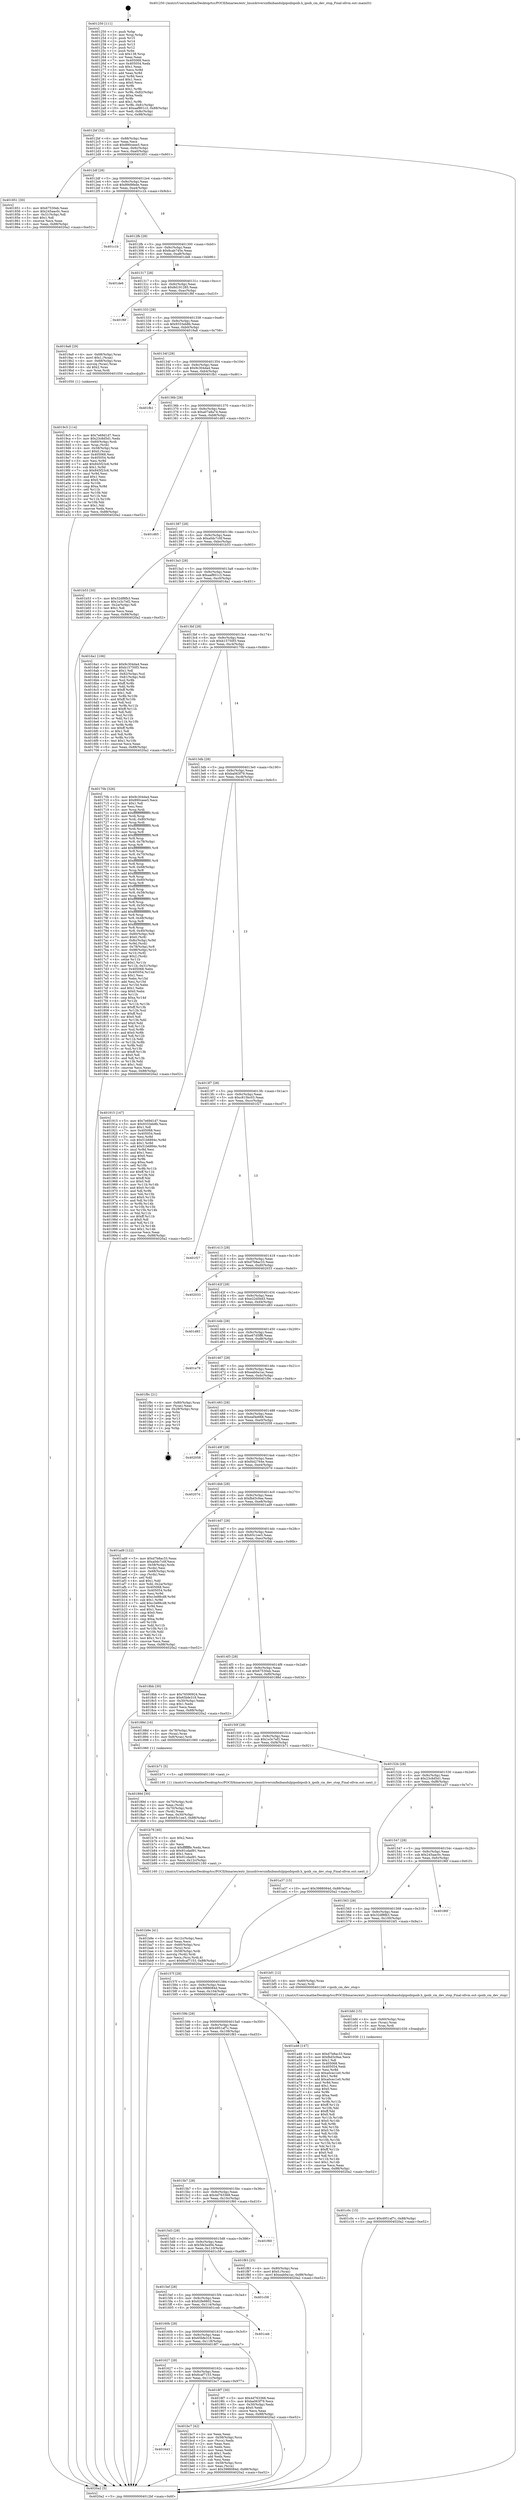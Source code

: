 digraph "0x401250" {
  label = "0x401250 (/mnt/c/Users/mathe/Desktop/tcc/POCII/binaries/extr_linuxdriversinfinibandulpipoibipoib.h_ipoib_cm_dev_stop_Final-ollvm.out::main(0))"
  labelloc = "t"
  node[shape=record]

  Entry [label="",width=0.3,height=0.3,shape=circle,fillcolor=black,style=filled]
  "0x4012bf" [label="{
     0x4012bf [32]\l
     | [instrs]\l
     &nbsp;&nbsp;0x4012bf \<+6\>: mov -0x88(%rbp),%eax\l
     &nbsp;&nbsp;0x4012c5 \<+2\>: mov %eax,%ecx\l
     &nbsp;&nbsp;0x4012c7 \<+6\>: sub $0x890ceee5,%ecx\l
     &nbsp;&nbsp;0x4012cd \<+6\>: mov %eax,-0x9c(%rbp)\l
     &nbsp;&nbsp;0x4012d3 \<+6\>: mov %ecx,-0xa0(%rbp)\l
     &nbsp;&nbsp;0x4012d9 \<+6\>: je 0000000000401851 \<main+0x601\>\l
  }"]
  "0x401851" [label="{
     0x401851 [30]\l
     | [instrs]\l
     &nbsp;&nbsp;0x401851 \<+5\>: mov $0x67530eb,%eax\l
     &nbsp;&nbsp;0x401856 \<+5\>: mov $0x245aac0c,%ecx\l
     &nbsp;&nbsp;0x40185b \<+3\>: mov -0x31(%rbp),%dl\l
     &nbsp;&nbsp;0x40185e \<+3\>: test $0x1,%dl\l
     &nbsp;&nbsp;0x401861 \<+3\>: cmovne %ecx,%eax\l
     &nbsp;&nbsp;0x401864 \<+6\>: mov %eax,-0x88(%rbp)\l
     &nbsp;&nbsp;0x40186a \<+5\>: jmp 00000000004020a2 \<main+0xe52\>\l
  }"]
  "0x4012df" [label="{
     0x4012df [28]\l
     | [instrs]\l
     &nbsp;&nbsp;0x4012df \<+5\>: jmp 00000000004012e4 \<main+0x94\>\l
     &nbsp;&nbsp;0x4012e4 \<+6\>: mov -0x9c(%rbp),%eax\l
     &nbsp;&nbsp;0x4012ea \<+5\>: sub $0x89d9fede,%eax\l
     &nbsp;&nbsp;0x4012ef \<+6\>: mov %eax,-0xa4(%rbp)\l
     &nbsp;&nbsp;0x4012f5 \<+6\>: je 0000000000401c1b \<main+0x9cb\>\l
  }"]
  Exit [label="",width=0.3,height=0.3,shape=circle,fillcolor=black,style=filled,peripheries=2]
  "0x401c1b" [label="{
     0x401c1b\l
  }", style=dashed]
  "0x4012fb" [label="{
     0x4012fb [28]\l
     | [instrs]\l
     &nbsp;&nbsp;0x4012fb \<+5\>: jmp 0000000000401300 \<main+0xb0\>\l
     &nbsp;&nbsp;0x401300 \<+6\>: mov -0x9c(%rbp),%eax\l
     &nbsp;&nbsp;0x401306 \<+5\>: sub $0x8cab745e,%eax\l
     &nbsp;&nbsp;0x40130b \<+6\>: mov %eax,-0xa8(%rbp)\l
     &nbsp;&nbsp;0x401311 \<+6\>: je 0000000000401de6 \<main+0xb96\>\l
  }"]
  "0x401c0c" [label="{
     0x401c0c [15]\l
     | [instrs]\l
     &nbsp;&nbsp;0x401c0c \<+10\>: movl $0x4951af7c,-0x88(%rbp)\l
     &nbsp;&nbsp;0x401c16 \<+5\>: jmp 00000000004020a2 \<main+0xe52\>\l
  }"]
  "0x401de6" [label="{
     0x401de6\l
  }", style=dashed]
  "0x401317" [label="{
     0x401317 [28]\l
     | [instrs]\l
     &nbsp;&nbsp;0x401317 \<+5\>: jmp 000000000040131c \<main+0xcc\>\l
     &nbsp;&nbsp;0x40131c \<+6\>: mov -0x9c(%rbp),%eax\l
     &nbsp;&nbsp;0x401322 \<+5\>: sub $0x8d191285,%eax\l
     &nbsp;&nbsp;0x401327 \<+6\>: mov %eax,-0xac(%rbp)\l
     &nbsp;&nbsp;0x40132d \<+6\>: je 0000000000401f6f \<main+0xd1f\>\l
  }"]
  "0x401bfd" [label="{
     0x401bfd [15]\l
     | [instrs]\l
     &nbsp;&nbsp;0x401bfd \<+4\>: mov -0x60(%rbp),%rax\l
     &nbsp;&nbsp;0x401c01 \<+3\>: mov (%rax),%rax\l
     &nbsp;&nbsp;0x401c04 \<+3\>: mov %rax,%rdi\l
     &nbsp;&nbsp;0x401c07 \<+5\>: call 0000000000401030 \<free@plt\>\l
     | [calls]\l
     &nbsp;&nbsp;0x401030 \{1\} (unknown)\l
  }"]
  "0x401f6f" [label="{
     0x401f6f\l
  }", style=dashed]
  "0x401333" [label="{
     0x401333 [28]\l
     | [instrs]\l
     &nbsp;&nbsp;0x401333 \<+5\>: jmp 0000000000401338 \<main+0xe8\>\l
     &nbsp;&nbsp;0x401338 \<+6\>: mov -0x9c(%rbp),%eax\l
     &nbsp;&nbsp;0x40133e \<+5\>: sub $0x9333eb8b,%eax\l
     &nbsp;&nbsp;0x401343 \<+6\>: mov %eax,-0xb0(%rbp)\l
     &nbsp;&nbsp;0x401349 \<+6\>: je 00000000004019a8 \<main+0x758\>\l
  }"]
  "0x401643" [label="{
     0x401643\l
  }", style=dashed]
  "0x4019a8" [label="{
     0x4019a8 [29]\l
     | [instrs]\l
     &nbsp;&nbsp;0x4019a8 \<+4\>: mov -0x68(%rbp),%rax\l
     &nbsp;&nbsp;0x4019ac \<+6\>: movl $0x1,(%rax)\l
     &nbsp;&nbsp;0x4019b2 \<+4\>: mov -0x68(%rbp),%rax\l
     &nbsp;&nbsp;0x4019b6 \<+3\>: movslq (%rax),%rax\l
     &nbsp;&nbsp;0x4019b9 \<+4\>: shl $0x2,%rax\l
     &nbsp;&nbsp;0x4019bd \<+3\>: mov %rax,%rdi\l
     &nbsp;&nbsp;0x4019c0 \<+5\>: call 0000000000401050 \<malloc@plt\>\l
     | [calls]\l
     &nbsp;&nbsp;0x401050 \{1\} (unknown)\l
  }"]
  "0x40134f" [label="{
     0x40134f [28]\l
     | [instrs]\l
     &nbsp;&nbsp;0x40134f \<+5\>: jmp 0000000000401354 \<main+0x104\>\l
     &nbsp;&nbsp;0x401354 \<+6\>: mov -0x9c(%rbp),%eax\l
     &nbsp;&nbsp;0x40135a \<+5\>: sub $0x9c304da4,%eax\l
     &nbsp;&nbsp;0x40135f \<+6\>: mov %eax,-0xb4(%rbp)\l
     &nbsp;&nbsp;0x401365 \<+6\>: je 0000000000401fb1 \<main+0xd61\>\l
  }"]
  "0x401bc7" [label="{
     0x401bc7 [42]\l
     | [instrs]\l
     &nbsp;&nbsp;0x401bc7 \<+2\>: xor %eax,%eax\l
     &nbsp;&nbsp;0x401bc9 \<+4\>: mov -0x58(%rbp),%rcx\l
     &nbsp;&nbsp;0x401bcd \<+2\>: mov (%rcx),%edx\l
     &nbsp;&nbsp;0x401bcf \<+2\>: mov %eax,%esi\l
     &nbsp;&nbsp;0x401bd1 \<+2\>: sub %edx,%esi\l
     &nbsp;&nbsp;0x401bd3 \<+2\>: mov %eax,%edx\l
     &nbsp;&nbsp;0x401bd5 \<+3\>: sub $0x1,%edx\l
     &nbsp;&nbsp;0x401bd8 \<+2\>: add %edx,%esi\l
     &nbsp;&nbsp;0x401bda \<+2\>: sub %esi,%eax\l
     &nbsp;&nbsp;0x401bdc \<+4\>: mov -0x58(%rbp),%rcx\l
     &nbsp;&nbsp;0x401be0 \<+2\>: mov %eax,(%rcx)\l
     &nbsp;&nbsp;0x401be2 \<+10\>: movl $0x3988084d,-0x88(%rbp)\l
     &nbsp;&nbsp;0x401bec \<+5\>: jmp 00000000004020a2 \<main+0xe52\>\l
  }"]
  "0x401fb1" [label="{
     0x401fb1\l
  }", style=dashed]
  "0x40136b" [label="{
     0x40136b [28]\l
     | [instrs]\l
     &nbsp;&nbsp;0x40136b \<+5\>: jmp 0000000000401370 \<main+0x120\>\l
     &nbsp;&nbsp;0x401370 \<+6\>: mov -0x9c(%rbp),%eax\l
     &nbsp;&nbsp;0x401376 \<+5\>: sub $0xa07a8a74,%eax\l
     &nbsp;&nbsp;0x40137b \<+6\>: mov %eax,-0xb8(%rbp)\l
     &nbsp;&nbsp;0x401381 \<+6\>: je 0000000000401d65 \<main+0xb15\>\l
  }"]
  "0x401b9e" [label="{
     0x401b9e [41]\l
     | [instrs]\l
     &nbsp;&nbsp;0x401b9e \<+6\>: mov -0x12c(%rbp),%ecx\l
     &nbsp;&nbsp;0x401ba4 \<+3\>: imul %eax,%ecx\l
     &nbsp;&nbsp;0x401ba7 \<+4\>: mov -0x60(%rbp),%rsi\l
     &nbsp;&nbsp;0x401bab \<+3\>: mov (%rsi),%rsi\l
     &nbsp;&nbsp;0x401bae \<+4\>: mov -0x58(%rbp),%rdi\l
     &nbsp;&nbsp;0x401bb2 \<+3\>: movslq (%rdi),%rdi\l
     &nbsp;&nbsp;0x401bb5 \<+3\>: mov %ecx,(%rsi,%rdi,4)\l
     &nbsp;&nbsp;0x401bb8 \<+10\>: movl $0x6caf7153,-0x88(%rbp)\l
     &nbsp;&nbsp;0x401bc2 \<+5\>: jmp 00000000004020a2 \<main+0xe52\>\l
  }"]
  "0x401d65" [label="{
     0x401d65\l
  }", style=dashed]
  "0x401387" [label="{
     0x401387 [28]\l
     | [instrs]\l
     &nbsp;&nbsp;0x401387 \<+5\>: jmp 000000000040138c \<main+0x13c\>\l
     &nbsp;&nbsp;0x40138c \<+6\>: mov -0x9c(%rbp),%eax\l
     &nbsp;&nbsp;0x401392 \<+5\>: sub $0xa0dc7c0f,%eax\l
     &nbsp;&nbsp;0x401397 \<+6\>: mov %eax,-0xbc(%rbp)\l
     &nbsp;&nbsp;0x40139d \<+6\>: je 0000000000401b53 \<main+0x903\>\l
  }"]
  "0x401b76" [label="{
     0x401b76 [40]\l
     | [instrs]\l
     &nbsp;&nbsp;0x401b76 \<+5\>: mov $0x2,%ecx\l
     &nbsp;&nbsp;0x401b7b \<+1\>: cltd\l
     &nbsp;&nbsp;0x401b7c \<+2\>: idiv %ecx\l
     &nbsp;&nbsp;0x401b7e \<+6\>: imul $0xfffffffe,%edx,%ecx\l
     &nbsp;&nbsp;0x401b84 \<+6\>: sub $0x91cdad91,%ecx\l
     &nbsp;&nbsp;0x401b8a \<+3\>: add $0x1,%ecx\l
     &nbsp;&nbsp;0x401b8d \<+6\>: add $0x91cdad91,%ecx\l
     &nbsp;&nbsp;0x401b93 \<+6\>: mov %ecx,-0x12c(%rbp)\l
     &nbsp;&nbsp;0x401b99 \<+5\>: call 0000000000401160 \<next_i\>\l
     | [calls]\l
     &nbsp;&nbsp;0x401160 \{1\} (/mnt/c/Users/mathe/Desktop/tcc/POCII/binaries/extr_linuxdriversinfinibandulpipoibipoib.h_ipoib_cm_dev_stop_Final-ollvm.out::next_i)\l
  }"]
  "0x401b53" [label="{
     0x401b53 [30]\l
     | [instrs]\l
     &nbsp;&nbsp;0x401b53 \<+5\>: mov $0x32df8fb3,%eax\l
     &nbsp;&nbsp;0x401b58 \<+5\>: mov $0x1e3c7ef2,%ecx\l
     &nbsp;&nbsp;0x401b5d \<+3\>: mov -0x2a(%rbp),%dl\l
     &nbsp;&nbsp;0x401b60 \<+3\>: test $0x1,%dl\l
     &nbsp;&nbsp;0x401b63 \<+3\>: cmovne %ecx,%eax\l
     &nbsp;&nbsp;0x401b66 \<+6\>: mov %eax,-0x88(%rbp)\l
     &nbsp;&nbsp;0x401b6c \<+5\>: jmp 00000000004020a2 \<main+0xe52\>\l
  }"]
  "0x4013a3" [label="{
     0x4013a3 [28]\l
     | [instrs]\l
     &nbsp;&nbsp;0x4013a3 \<+5\>: jmp 00000000004013a8 \<main+0x158\>\l
     &nbsp;&nbsp;0x4013a8 \<+6\>: mov -0x9c(%rbp),%eax\l
     &nbsp;&nbsp;0x4013ae \<+5\>: sub $0xaaf801c3,%eax\l
     &nbsp;&nbsp;0x4013b3 \<+6\>: mov %eax,-0xc0(%rbp)\l
     &nbsp;&nbsp;0x4013b9 \<+6\>: je 00000000004016a1 \<main+0x451\>\l
  }"]
  "0x4019c5" [label="{
     0x4019c5 [114]\l
     | [instrs]\l
     &nbsp;&nbsp;0x4019c5 \<+5\>: mov $0x7e69d1d7,%ecx\l
     &nbsp;&nbsp;0x4019ca \<+5\>: mov $0x23c8d5d1,%edx\l
     &nbsp;&nbsp;0x4019cf \<+4\>: mov -0x60(%rbp),%rdi\l
     &nbsp;&nbsp;0x4019d3 \<+3\>: mov %rax,(%rdi)\l
     &nbsp;&nbsp;0x4019d6 \<+4\>: mov -0x58(%rbp),%rax\l
     &nbsp;&nbsp;0x4019da \<+6\>: movl $0x0,(%rax)\l
     &nbsp;&nbsp;0x4019e0 \<+7\>: mov 0x405068,%esi\l
     &nbsp;&nbsp;0x4019e7 \<+8\>: mov 0x405054,%r8d\l
     &nbsp;&nbsp;0x4019ef \<+3\>: mov %esi,%r9d\l
     &nbsp;&nbsp;0x4019f2 \<+7\>: add $0x845f23c6,%r9d\l
     &nbsp;&nbsp;0x4019f9 \<+4\>: sub $0x1,%r9d\l
     &nbsp;&nbsp;0x4019fd \<+7\>: sub $0x845f23c6,%r9d\l
     &nbsp;&nbsp;0x401a04 \<+4\>: imul %r9d,%esi\l
     &nbsp;&nbsp;0x401a08 \<+3\>: and $0x1,%esi\l
     &nbsp;&nbsp;0x401a0b \<+3\>: cmp $0x0,%esi\l
     &nbsp;&nbsp;0x401a0e \<+4\>: sete %r10b\l
     &nbsp;&nbsp;0x401a12 \<+4\>: cmp $0xa,%r8d\l
     &nbsp;&nbsp;0x401a16 \<+4\>: setl %r11b\l
     &nbsp;&nbsp;0x401a1a \<+3\>: mov %r10b,%bl\l
     &nbsp;&nbsp;0x401a1d \<+3\>: and %r11b,%bl\l
     &nbsp;&nbsp;0x401a20 \<+3\>: xor %r11b,%r10b\l
     &nbsp;&nbsp;0x401a23 \<+3\>: or %r10b,%bl\l
     &nbsp;&nbsp;0x401a26 \<+3\>: test $0x1,%bl\l
     &nbsp;&nbsp;0x401a29 \<+3\>: cmovne %edx,%ecx\l
     &nbsp;&nbsp;0x401a2c \<+6\>: mov %ecx,-0x88(%rbp)\l
     &nbsp;&nbsp;0x401a32 \<+5\>: jmp 00000000004020a2 \<main+0xe52\>\l
  }"]
  "0x4016a1" [label="{
     0x4016a1 [106]\l
     | [instrs]\l
     &nbsp;&nbsp;0x4016a1 \<+5\>: mov $0x9c304da4,%eax\l
     &nbsp;&nbsp;0x4016a6 \<+5\>: mov $0xb15750f3,%ecx\l
     &nbsp;&nbsp;0x4016ab \<+2\>: mov $0x1,%dl\l
     &nbsp;&nbsp;0x4016ad \<+7\>: mov -0x82(%rbp),%sil\l
     &nbsp;&nbsp;0x4016b4 \<+7\>: mov -0x81(%rbp),%dil\l
     &nbsp;&nbsp;0x4016bb \<+3\>: mov %sil,%r8b\l
     &nbsp;&nbsp;0x4016be \<+4\>: xor $0xff,%r8b\l
     &nbsp;&nbsp;0x4016c2 \<+3\>: mov %dil,%r9b\l
     &nbsp;&nbsp;0x4016c5 \<+4\>: xor $0xff,%r9b\l
     &nbsp;&nbsp;0x4016c9 \<+3\>: xor $0x1,%dl\l
     &nbsp;&nbsp;0x4016cc \<+3\>: mov %r8b,%r10b\l
     &nbsp;&nbsp;0x4016cf \<+4\>: and $0xff,%r10b\l
     &nbsp;&nbsp;0x4016d3 \<+3\>: and %dl,%sil\l
     &nbsp;&nbsp;0x4016d6 \<+3\>: mov %r9b,%r11b\l
     &nbsp;&nbsp;0x4016d9 \<+4\>: and $0xff,%r11b\l
     &nbsp;&nbsp;0x4016dd \<+3\>: and %dl,%dil\l
     &nbsp;&nbsp;0x4016e0 \<+3\>: or %sil,%r10b\l
     &nbsp;&nbsp;0x4016e3 \<+3\>: or %dil,%r11b\l
     &nbsp;&nbsp;0x4016e6 \<+3\>: xor %r11b,%r10b\l
     &nbsp;&nbsp;0x4016e9 \<+3\>: or %r9b,%r8b\l
     &nbsp;&nbsp;0x4016ec \<+4\>: xor $0xff,%r8b\l
     &nbsp;&nbsp;0x4016f0 \<+3\>: or $0x1,%dl\l
     &nbsp;&nbsp;0x4016f3 \<+3\>: and %dl,%r8b\l
     &nbsp;&nbsp;0x4016f6 \<+3\>: or %r8b,%r10b\l
     &nbsp;&nbsp;0x4016f9 \<+4\>: test $0x1,%r10b\l
     &nbsp;&nbsp;0x4016fd \<+3\>: cmovne %ecx,%eax\l
     &nbsp;&nbsp;0x401700 \<+6\>: mov %eax,-0x88(%rbp)\l
     &nbsp;&nbsp;0x401706 \<+5\>: jmp 00000000004020a2 \<main+0xe52\>\l
  }"]
  "0x4013bf" [label="{
     0x4013bf [28]\l
     | [instrs]\l
     &nbsp;&nbsp;0x4013bf \<+5\>: jmp 00000000004013c4 \<main+0x174\>\l
     &nbsp;&nbsp;0x4013c4 \<+6\>: mov -0x9c(%rbp),%eax\l
     &nbsp;&nbsp;0x4013ca \<+5\>: sub $0xb15750f3,%eax\l
     &nbsp;&nbsp;0x4013cf \<+6\>: mov %eax,-0xc4(%rbp)\l
     &nbsp;&nbsp;0x4013d5 \<+6\>: je 000000000040170b \<main+0x4bb\>\l
  }"]
  "0x4020a2" [label="{
     0x4020a2 [5]\l
     | [instrs]\l
     &nbsp;&nbsp;0x4020a2 \<+5\>: jmp 00000000004012bf \<main+0x6f\>\l
  }"]
  "0x401250" [label="{
     0x401250 [111]\l
     | [instrs]\l
     &nbsp;&nbsp;0x401250 \<+1\>: push %rbp\l
     &nbsp;&nbsp;0x401251 \<+3\>: mov %rsp,%rbp\l
     &nbsp;&nbsp;0x401254 \<+2\>: push %r15\l
     &nbsp;&nbsp;0x401256 \<+2\>: push %r14\l
     &nbsp;&nbsp;0x401258 \<+2\>: push %r13\l
     &nbsp;&nbsp;0x40125a \<+2\>: push %r12\l
     &nbsp;&nbsp;0x40125c \<+1\>: push %rbx\l
     &nbsp;&nbsp;0x40125d \<+7\>: sub $0x138,%rsp\l
     &nbsp;&nbsp;0x401264 \<+2\>: xor %eax,%eax\l
     &nbsp;&nbsp;0x401266 \<+7\>: mov 0x405068,%ecx\l
     &nbsp;&nbsp;0x40126d \<+7\>: mov 0x405054,%edx\l
     &nbsp;&nbsp;0x401274 \<+3\>: sub $0x1,%eax\l
     &nbsp;&nbsp;0x401277 \<+3\>: mov %ecx,%r8d\l
     &nbsp;&nbsp;0x40127a \<+3\>: add %eax,%r8d\l
     &nbsp;&nbsp;0x40127d \<+4\>: imul %r8d,%ecx\l
     &nbsp;&nbsp;0x401281 \<+3\>: and $0x1,%ecx\l
     &nbsp;&nbsp;0x401284 \<+3\>: cmp $0x0,%ecx\l
     &nbsp;&nbsp;0x401287 \<+4\>: sete %r9b\l
     &nbsp;&nbsp;0x40128b \<+4\>: and $0x1,%r9b\l
     &nbsp;&nbsp;0x40128f \<+7\>: mov %r9b,-0x82(%rbp)\l
     &nbsp;&nbsp;0x401296 \<+3\>: cmp $0xa,%edx\l
     &nbsp;&nbsp;0x401299 \<+4\>: setl %r9b\l
     &nbsp;&nbsp;0x40129d \<+4\>: and $0x1,%r9b\l
     &nbsp;&nbsp;0x4012a1 \<+7\>: mov %r9b,-0x81(%rbp)\l
     &nbsp;&nbsp;0x4012a8 \<+10\>: movl $0xaaf801c3,-0x88(%rbp)\l
     &nbsp;&nbsp;0x4012b2 \<+6\>: mov %edi,-0x8c(%rbp)\l
     &nbsp;&nbsp;0x4012b8 \<+7\>: mov %rsi,-0x98(%rbp)\l
  }"]
  "0x401627" [label="{
     0x401627 [28]\l
     | [instrs]\l
     &nbsp;&nbsp;0x401627 \<+5\>: jmp 000000000040162c \<main+0x3dc\>\l
     &nbsp;&nbsp;0x40162c \<+6\>: mov -0x9c(%rbp),%eax\l
     &nbsp;&nbsp;0x401632 \<+5\>: sub $0x6caf7153,%eax\l
     &nbsp;&nbsp;0x401637 \<+6\>: mov %eax,-0x11c(%rbp)\l
     &nbsp;&nbsp;0x40163d \<+6\>: je 0000000000401bc7 \<main+0x977\>\l
  }"]
  "0x40170b" [label="{
     0x40170b [326]\l
     | [instrs]\l
     &nbsp;&nbsp;0x40170b \<+5\>: mov $0x9c304da4,%eax\l
     &nbsp;&nbsp;0x401710 \<+5\>: mov $0x890ceee5,%ecx\l
     &nbsp;&nbsp;0x401715 \<+2\>: mov $0x1,%dl\l
     &nbsp;&nbsp;0x401717 \<+2\>: xor %esi,%esi\l
     &nbsp;&nbsp;0x401719 \<+3\>: mov %rsp,%rdi\l
     &nbsp;&nbsp;0x40171c \<+4\>: add $0xfffffffffffffff0,%rdi\l
     &nbsp;&nbsp;0x401720 \<+3\>: mov %rdi,%rsp\l
     &nbsp;&nbsp;0x401723 \<+4\>: mov %rdi,-0x80(%rbp)\l
     &nbsp;&nbsp;0x401727 \<+3\>: mov %rsp,%rdi\l
     &nbsp;&nbsp;0x40172a \<+4\>: add $0xfffffffffffffff0,%rdi\l
     &nbsp;&nbsp;0x40172e \<+3\>: mov %rdi,%rsp\l
     &nbsp;&nbsp;0x401731 \<+3\>: mov %rsp,%r8\l
     &nbsp;&nbsp;0x401734 \<+4\>: add $0xfffffffffffffff0,%r8\l
     &nbsp;&nbsp;0x401738 \<+3\>: mov %r8,%rsp\l
     &nbsp;&nbsp;0x40173b \<+4\>: mov %r8,-0x78(%rbp)\l
     &nbsp;&nbsp;0x40173f \<+3\>: mov %rsp,%r8\l
     &nbsp;&nbsp;0x401742 \<+4\>: add $0xfffffffffffffff0,%r8\l
     &nbsp;&nbsp;0x401746 \<+3\>: mov %r8,%rsp\l
     &nbsp;&nbsp;0x401749 \<+4\>: mov %r8,-0x70(%rbp)\l
     &nbsp;&nbsp;0x40174d \<+3\>: mov %rsp,%r8\l
     &nbsp;&nbsp;0x401750 \<+4\>: add $0xfffffffffffffff0,%r8\l
     &nbsp;&nbsp;0x401754 \<+3\>: mov %r8,%rsp\l
     &nbsp;&nbsp;0x401757 \<+4\>: mov %r8,-0x68(%rbp)\l
     &nbsp;&nbsp;0x40175b \<+3\>: mov %rsp,%r8\l
     &nbsp;&nbsp;0x40175e \<+4\>: add $0xfffffffffffffff0,%r8\l
     &nbsp;&nbsp;0x401762 \<+3\>: mov %r8,%rsp\l
     &nbsp;&nbsp;0x401765 \<+4\>: mov %r8,-0x60(%rbp)\l
     &nbsp;&nbsp;0x401769 \<+3\>: mov %rsp,%r8\l
     &nbsp;&nbsp;0x40176c \<+4\>: add $0xfffffffffffffff0,%r8\l
     &nbsp;&nbsp;0x401770 \<+3\>: mov %r8,%rsp\l
     &nbsp;&nbsp;0x401773 \<+4\>: mov %r8,-0x58(%rbp)\l
     &nbsp;&nbsp;0x401777 \<+3\>: mov %rsp,%r8\l
     &nbsp;&nbsp;0x40177a \<+4\>: add $0xfffffffffffffff0,%r8\l
     &nbsp;&nbsp;0x40177e \<+3\>: mov %r8,%rsp\l
     &nbsp;&nbsp;0x401781 \<+4\>: mov %r8,-0x50(%rbp)\l
     &nbsp;&nbsp;0x401785 \<+3\>: mov %rsp,%r8\l
     &nbsp;&nbsp;0x401788 \<+4\>: add $0xfffffffffffffff0,%r8\l
     &nbsp;&nbsp;0x40178c \<+3\>: mov %r8,%rsp\l
     &nbsp;&nbsp;0x40178f \<+4\>: mov %r8,-0x48(%rbp)\l
     &nbsp;&nbsp;0x401793 \<+3\>: mov %rsp,%r8\l
     &nbsp;&nbsp;0x401796 \<+4\>: add $0xfffffffffffffff0,%r8\l
     &nbsp;&nbsp;0x40179a \<+3\>: mov %r8,%rsp\l
     &nbsp;&nbsp;0x40179d \<+4\>: mov %r8,-0x40(%rbp)\l
     &nbsp;&nbsp;0x4017a1 \<+4\>: mov -0x80(%rbp),%r8\l
     &nbsp;&nbsp;0x4017a5 \<+7\>: movl $0x0,(%r8)\l
     &nbsp;&nbsp;0x4017ac \<+7\>: mov -0x8c(%rbp),%r9d\l
     &nbsp;&nbsp;0x4017b3 \<+3\>: mov %r9d,(%rdi)\l
     &nbsp;&nbsp;0x4017b6 \<+4\>: mov -0x78(%rbp),%r8\l
     &nbsp;&nbsp;0x4017ba \<+7\>: mov -0x98(%rbp),%r10\l
     &nbsp;&nbsp;0x4017c1 \<+3\>: mov %r10,(%r8)\l
     &nbsp;&nbsp;0x4017c4 \<+3\>: cmpl $0x2,(%rdi)\l
     &nbsp;&nbsp;0x4017c7 \<+4\>: setne %r11b\l
     &nbsp;&nbsp;0x4017cb \<+4\>: and $0x1,%r11b\l
     &nbsp;&nbsp;0x4017cf \<+4\>: mov %r11b,-0x31(%rbp)\l
     &nbsp;&nbsp;0x4017d3 \<+7\>: mov 0x405068,%ebx\l
     &nbsp;&nbsp;0x4017da \<+8\>: mov 0x405054,%r14d\l
     &nbsp;&nbsp;0x4017e2 \<+3\>: sub $0x1,%esi\l
     &nbsp;&nbsp;0x4017e5 \<+3\>: mov %ebx,%r15d\l
     &nbsp;&nbsp;0x4017e8 \<+3\>: add %esi,%r15d\l
     &nbsp;&nbsp;0x4017eb \<+4\>: imul %r15d,%ebx\l
     &nbsp;&nbsp;0x4017ef \<+3\>: and $0x1,%ebx\l
     &nbsp;&nbsp;0x4017f2 \<+3\>: cmp $0x0,%ebx\l
     &nbsp;&nbsp;0x4017f5 \<+4\>: sete %r11b\l
     &nbsp;&nbsp;0x4017f9 \<+4\>: cmp $0xa,%r14d\l
     &nbsp;&nbsp;0x4017fd \<+4\>: setl %r12b\l
     &nbsp;&nbsp;0x401801 \<+3\>: mov %r11b,%r13b\l
     &nbsp;&nbsp;0x401804 \<+4\>: xor $0xff,%r13b\l
     &nbsp;&nbsp;0x401808 \<+3\>: mov %r12b,%sil\l
     &nbsp;&nbsp;0x40180b \<+4\>: xor $0xff,%sil\l
     &nbsp;&nbsp;0x40180f \<+3\>: xor $0x0,%dl\l
     &nbsp;&nbsp;0x401812 \<+3\>: mov %r13b,%dil\l
     &nbsp;&nbsp;0x401815 \<+4\>: and $0x0,%dil\l
     &nbsp;&nbsp;0x401819 \<+3\>: and %dl,%r11b\l
     &nbsp;&nbsp;0x40181c \<+3\>: mov %sil,%r8b\l
     &nbsp;&nbsp;0x40181f \<+4\>: and $0x0,%r8b\l
     &nbsp;&nbsp;0x401823 \<+3\>: and %dl,%r12b\l
     &nbsp;&nbsp;0x401826 \<+3\>: or %r11b,%dil\l
     &nbsp;&nbsp;0x401829 \<+3\>: or %r12b,%r8b\l
     &nbsp;&nbsp;0x40182c \<+3\>: xor %r8b,%dil\l
     &nbsp;&nbsp;0x40182f \<+3\>: or %sil,%r13b\l
     &nbsp;&nbsp;0x401832 \<+4\>: xor $0xff,%r13b\l
     &nbsp;&nbsp;0x401836 \<+3\>: or $0x0,%dl\l
     &nbsp;&nbsp;0x401839 \<+3\>: and %dl,%r13b\l
     &nbsp;&nbsp;0x40183c \<+3\>: or %r13b,%dil\l
     &nbsp;&nbsp;0x40183f \<+4\>: test $0x1,%dil\l
     &nbsp;&nbsp;0x401843 \<+3\>: cmovne %ecx,%eax\l
     &nbsp;&nbsp;0x401846 \<+6\>: mov %eax,-0x88(%rbp)\l
     &nbsp;&nbsp;0x40184c \<+5\>: jmp 00000000004020a2 \<main+0xe52\>\l
  }"]
  "0x4013db" [label="{
     0x4013db [28]\l
     | [instrs]\l
     &nbsp;&nbsp;0x4013db \<+5\>: jmp 00000000004013e0 \<main+0x190\>\l
     &nbsp;&nbsp;0x4013e0 \<+6\>: mov -0x9c(%rbp),%eax\l
     &nbsp;&nbsp;0x4013e6 \<+5\>: sub $0xba063f79,%eax\l
     &nbsp;&nbsp;0x4013eb \<+6\>: mov %eax,-0xc8(%rbp)\l
     &nbsp;&nbsp;0x4013f1 \<+6\>: je 0000000000401915 \<main+0x6c5\>\l
  }"]
  "0x4018f7" [label="{
     0x4018f7 [30]\l
     | [instrs]\l
     &nbsp;&nbsp;0x4018f7 \<+5\>: mov $0x4d763368,%eax\l
     &nbsp;&nbsp;0x4018fc \<+5\>: mov $0xba063f79,%ecx\l
     &nbsp;&nbsp;0x401901 \<+3\>: mov -0x30(%rbp),%edx\l
     &nbsp;&nbsp;0x401904 \<+3\>: cmp $0x0,%edx\l
     &nbsp;&nbsp;0x401907 \<+3\>: cmove %ecx,%eax\l
     &nbsp;&nbsp;0x40190a \<+6\>: mov %eax,-0x88(%rbp)\l
     &nbsp;&nbsp;0x401910 \<+5\>: jmp 00000000004020a2 \<main+0xe52\>\l
  }"]
  "0x40160b" [label="{
     0x40160b [28]\l
     | [instrs]\l
     &nbsp;&nbsp;0x40160b \<+5\>: jmp 0000000000401610 \<main+0x3c0\>\l
     &nbsp;&nbsp;0x401610 \<+6\>: mov -0x9c(%rbp),%eax\l
     &nbsp;&nbsp;0x401616 \<+5\>: sub $0x65bfe318,%eax\l
     &nbsp;&nbsp;0x40161b \<+6\>: mov %eax,-0x118(%rbp)\l
     &nbsp;&nbsp;0x401621 \<+6\>: je 00000000004018f7 \<main+0x6a7\>\l
  }"]
  "0x401915" [label="{
     0x401915 [147]\l
     | [instrs]\l
     &nbsp;&nbsp;0x401915 \<+5\>: mov $0x7e69d1d7,%eax\l
     &nbsp;&nbsp;0x40191a \<+5\>: mov $0x9333eb8b,%ecx\l
     &nbsp;&nbsp;0x40191f \<+2\>: mov $0x1,%dl\l
     &nbsp;&nbsp;0x401921 \<+7\>: mov 0x405068,%esi\l
     &nbsp;&nbsp;0x401928 \<+7\>: mov 0x405054,%edi\l
     &nbsp;&nbsp;0x40192f \<+3\>: mov %esi,%r8d\l
     &nbsp;&nbsp;0x401932 \<+7\>: sub $0x51b6894c,%r8d\l
     &nbsp;&nbsp;0x401939 \<+4\>: sub $0x1,%r8d\l
     &nbsp;&nbsp;0x40193d \<+7\>: add $0x51b6894c,%r8d\l
     &nbsp;&nbsp;0x401944 \<+4\>: imul %r8d,%esi\l
     &nbsp;&nbsp;0x401948 \<+3\>: and $0x1,%esi\l
     &nbsp;&nbsp;0x40194b \<+3\>: cmp $0x0,%esi\l
     &nbsp;&nbsp;0x40194e \<+4\>: sete %r9b\l
     &nbsp;&nbsp;0x401952 \<+3\>: cmp $0xa,%edi\l
     &nbsp;&nbsp;0x401955 \<+4\>: setl %r10b\l
     &nbsp;&nbsp;0x401959 \<+3\>: mov %r9b,%r11b\l
     &nbsp;&nbsp;0x40195c \<+4\>: xor $0xff,%r11b\l
     &nbsp;&nbsp;0x401960 \<+3\>: mov %r10b,%bl\l
     &nbsp;&nbsp;0x401963 \<+3\>: xor $0xff,%bl\l
     &nbsp;&nbsp;0x401966 \<+3\>: xor $0x0,%dl\l
     &nbsp;&nbsp;0x401969 \<+3\>: mov %r11b,%r14b\l
     &nbsp;&nbsp;0x40196c \<+4\>: and $0x0,%r14b\l
     &nbsp;&nbsp;0x401970 \<+3\>: and %dl,%r9b\l
     &nbsp;&nbsp;0x401973 \<+3\>: mov %bl,%r15b\l
     &nbsp;&nbsp;0x401976 \<+4\>: and $0x0,%r15b\l
     &nbsp;&nbsp;0x40197a \<+3\>: and %dl,%r10b\l
     &nbsp;&nbsp;0x40197d \<+3\>: or %r9b,%r14b\l
     &nbsp;&nbsp;0x401980 \<+3\>: or %r10b,%r15b\l
     &nbsp;&nbsp;0x401983 \<+3\>: xor %r15b,%r14b\l
     &nbsp;&nbsp;0x401986 \<+3\>: or %bl,%r11b\l
     &nbsp;&nbsp;0x401989 \<+4\>: xor $0xff,%r11b\l
     &nbsp;&nbsp;0x40198d \<+3\>: or $0x0,%dl\l
     &nbsp;&nbsp;0x401990 \<+3\>: and %dl,%r11b\l
     &nbsp;&nbsp;0x401993 \<+3\>: or %r11b,%r14b\l
     &nbsp;&nbsp;0x401996 \<+4\>: test $0x1,%r14b\l
     &nbsp;&nbsp;0x40199a \<+3\>: cmovne %ecx,%eax\l
     &nbsp;&nbsp;0x40199d \<+6\>: mov %eax,-0x88(%rbp)\l
     &nbsp;&nbsp;0x4019a3 \<+5\>: jmp 00000000004020a2 \<main+0xe52\>\l
  }"]
  "0x4013f7" [label="{
     0x4013f7 [28]\l
     | [instrs]\l
     &nbsp;&nbsp;0x4013f7 \<+5\>: jmp 00000000004013fc \<main+0x1ac\>\l
     &nbsp;&nbsp;0x4013fc \<+6\>: mov -0x9c(%rbp),%eax\l
     &nbsp;&nbsp;0x401402 \<+5\>: sub $0xc815bc03,%eax\l
     &nbsp;&nbsp;0x401407 \<+6\>: mov %eax,-0xcc(%rbp)\l
     &nbsp;&nbsp;0x40140d \<+6\>: je 0000000000401f27 \<main+0xcd7\>\l
  }"]
  "0x401ceb" [label="{
     0x401ceb\l
  }", style=dashed]
  "0x401f27" [label="{
     0x401f27\l
  }", style=dashed]
  "0x401413" [label="{
     0x401413 [28]\l
     | [instrs]\l
     &nbsp;&nbsp;0x401413 \<+5\>: jmp 0000000000401418 \<main+0x1c8\>\l
     &nbsp;&nbsp;0x401418 \<+6\>: mov -0x9c(%rbp),%eax\l
     &nbsp;&nbsp;0x40141e \<+5\>: sub $0xd7b8ac33,%eax\l
     &nbsp;&nbsp;0x401423 \<+6\>: mov %eax,-0xd0(%rbp)\l
     &nbsp;&nbsp;0x401429 \<+6\>: je 0000000000402033 \<main+0xde3\>\l
  }"]
  "0x4015ef" [label="{
     0x4015ef [28]\l
     | [instrs]\l
     &nbsp;&nbsp;0x4015ef \<+5\>: jmp 00000000004015f4 \<main+0x3a4\>\l
     &nbsp;&nbsp;0x4015f4 \<+6\>: mov -0x9c(%rbp),%eax\l
     &nbsp;&nbsp;0x4015fa \<+5\>: sub $0x62fe9802,%eax\l
     &nbsp;&nbsp;0x4015ff \<+6\>: mov %eax,-0x114(%rbp)\l
     &nbsp;&nbsp;0x401605 \<+6\>: je 0000000000401ceb \<main+0xa9b\>\l
  }"]
  "0x402033" [label="{
     0x402033\l
  }", style=dashed]
  "0x40142f" [label="{
     0x40142f [28]\l
     | [instrs]\l
     &nbsp;&nbsp;0x40142f \<+5\>: jmp 0000000000401434 \<main+0x1e4\>\l
     &nbsp;&nbsp;0x401434 \<+6\>: mov -0x9c(%rbp),%eax\l
     &nbsp;&nbsp;0x40143a \<+5\>: sub $0xe22d5bd3,%eax\l
     &nbsp;&nbsp;0x40143f \<+6\>: mov %eax,-0xd4(%rbp)\l
     &nbsp;&nbsp;0x401445 \<+6\>: je 0000000000401d83 \<main+0xb33\>\l
  }"]
  "0x401c58" [label="{
     0x401c58\l
  }", style=dashed]
  "0x401d83" [label="{
     0x401d83\l
  }", style=dashed]
  "0x40144b" [label="{
     0x40144b [28]\l
     | [instrs]\l
     &nbsp;&nbsp;0x40144b \<+5\>: jmp 0000000000401450 \<main+0x200\>\l
     &nbsp;&nbsp;0x401450 \<+6\>: mov -0x9c(%rbp),%eax\l
     &nbsp;&nbsp;0x401456 \<+5\>: sub $0xe67d5ff6,%eax\l
     &nbsp;&nbsp;0x40145b \<+6\>: mov %eax,-0xd8(%rbp)\l
     &nbsp;&nbsp;0x401461 \<+6\>: je 0000000000401e79 \<main+0xc29\>\l
  }"]
  "0x4015d3" [label="{
     0x4015d3 [28]\l
     | [instrs]\l
     &nbsp;&nbsp;0x4015d3 \<+5\>: jmp 00000000004015d8 \<main+0x388\>\l
     &nbsp;&nbsp;0x4015d8 \<+6\>: mov -0x9c(%rbp),%eax\l
     &nbsp;&nbsp;0x4015de \<+5\>: sub $0x5fe3a494,%eax\l
     &nbsp;&nbsp;0x4015e3 \<+6\>: mov %eax,-0x110(%rbp)\l
     &nbsp;&nbsp;0x4015e9 \<+6\>: je 0000000000401c58 \<main+0xa08\>\l
  }"]
  "0x401e79" [label="{
     0x401e79\l
  }", style=dashed]
  "0x401467" [label="{
     0x401467 [28]\l
     | [instrs]\l
     &nbsp;&nbsp;0x401467 \<+5\>: jmp 000000000040146c \<main+0x21c\>\l
     &nbsp;&nbsp;0x40146c \<+6\>: mov -0x9c(%rbp),%eax\l
     &nbsp;&nbsp;0x401472 \<+5\>: sub $0xeab0a1ac,%eax\l
     &nbsp;&nbsp;0x401477 \<+6\>: mov %eax,-0xdc(%rbp)\l
     &nbsp;&nbsp;0x40147d \<+6\>: je 0000000000401f9c \<main+0xd4c\>\l
  }"]
  "0x401f60" [label="{
     0x401f60\l
  }", style=dashed]
  "0x401f9c" [label="{
     0x401f9c [21]\l
     | [instrs]\l
     &nbsp;&nbsp;0x401f9c \<+4\>: mov -0x80(%rbp),%rax\l
     &nbsp;&nbsp;0x401fa0 \<+2\>: mov (%rax),%eax\l
     &nbsp;&nbsp;0x401fa2 \<+4\>: lea -0x28(%rbp),%rsp\l
     &nbsp;&nbsp;0x401fa6 \<+1\>: pop %rbx\l
     &nbsp;&nbsp;0x401fa7 \<+2\>: pop %r12\l
     &nbsp;&nbsp;0x401fa9 \<+2\>: pop %r13\l
     &nbsp;&nbsp;0x401fab \<+2\>: pop %r14\l
     &nbsp;&nbsp;0x401fad \<+2\>: pop %r15\l
     &nbsp;&nbsp;0x401faf \<+1\>: pop %rbp\l
     &nbsp;&nbsp;0x401fb0 \<+1\>: ret\l
  }"]
  "0x401483" [label="{
     0x401483 [28]\l
     | [instrs]\l
     &nbsp;&nbsp;0x401483 \<+5\>: jmp 0000000000401488 \<main+0x238\>\l
     &nbsp;&nbsp;0x401488 \<+6\>: mov -0x9c(%rbp),%eax\l
     &nbsp;&nbsp;0x40148e \<+5\>: sub $0xeaf4e668,%eax\l
     &nbsp;&nbsp;0x401493 \<+6\>: mov %eax,-0xe0(%rbp)\l
     &nbsp;&nbsp;0x401499 \<+6\>: je 0000000000402058 \<main+0xe08\>\l
  }"]
  "0x4015b7" [label="{
     0x4015b7 [28]\l
     | [instrs]\l
     &nbsp;&nbsp;0x4015b7 \<+5\>: jmp 00000000004015bc \<main+0x36c\>\l
     &nbsp;&nbsp;0x4015bc \<+6\>: mov -0x9c(%rbp),%eax\l
     &nbsp;&nbsp;0x4015c2 \<+5\>: sub $0x4d763368,%eax\l
     &nbsp;&nbsp;0x4015c7 \<+6\>: mov %eax,-0x10c(%rbp)\l
     &nbsp;&nbsp;0x4015cd \<+6\>: je 0000000000401f60 \<main+0xd10\>\l
  }"]
  "0x402058" [label="{
     0x402058\l
  }", style=dashed]
  "0x40149f" [label="{
     0x40149f [28]\l
     | [instrs]\l
     &nbsp;&nbsp;0x40149f \<+5\>: jmp 00000000004014a4 \<main+0x254\>\l
     &nbsp;&nbsp;0x4014a4 \<+6\>: mov -0x9c(%rbp),%eax\l
     &nbsp;&nbsp;0x4014aa \<+5\>: sub $0xf442764e,%eax\l
     &nbsp;&nbsp;0x4014af \<+6\>: mov %eax,-0xe4(%rbp)\l
     &nbsp;&nbsp;0x4014b5 \<+6\>: je 000000000040207d \<main+0xe2d\>\l
  }"]
  "0x401f83" [label="{
     0x401f83 [25]\l
     | [instrs]\l
     &nbsp;&nbsp;0x401f83 \<+4\>: mov -0x80(%rbp),%rax\l
     &nbsp;&nbsp;0x401f87 \<+6\>: movl $0x0,(%rax)\l
     &nbsp;&nbsp;0x401f8d \<+10\>: movl $0xeab0a1ac,-0x88(%rbp)\l
     &nbsp;&nbsp;0x401f97 \<+5\>: jmp 00000000004020a2 \<main+0xe52\>\l
  }"]
  "0x40207d" [label="{
     0x40207d\l
  }", style=dashed]
  "0x4014bb" [label="{
     0x4014bb [28]\l
     | [instrs]\l
     &nbsp;&nbsp;0x4014bb \<+5\>: jmp 00000000004014c0 \<main+0x270\>\l
     &nbsp;&nbsp;0x4014c0 \<+6\>: mov -0x9c(%rbp),%eax\l
     &nbsp;&nbsp;0x4014c6 \<+5\>: sub $0xfbd3c9ae,%eax\l
     &nbsp;&nbsp;0x4014cb \<+6\>: mov %eax,-0xe8(%rbp)\l
     &nbsp;&nbsp;0x4014d1 \<+6\>: je 0000000000401ad9 \<main+0x889\>\l
  }"]
  "0x40159b" [label="{
     0x40159b [28]\l
     | [instrs]\l
     &nbsp;&nbsp;0x40159b \<+5\>: jmp 00000000004015a0 \<main+0x350\>\l
     &nbsp;&nbsp;0x4015a0 \<+6\>: mov -0x9c(%rbp),%eax\l
     &nbsp;&nbsp;0x4015a6 \<+5\>: sub $0x4951af7c,%eax\l
     &nbsp;&nbsp;0x4015ab \<+6\>: mov %eax,-0x108(%rbp)\l
     &nbsp;&nbsp;0x4015b1 \<+6\>: je 0000000000401f83 \<main+0xd33\>\l
  }"]
  "0x401ad9" [label="{
     0x401ad9 [122]\l
     | [instrs]\l
     &nbsp;&nbsp;0x401ad9 \<+5\>: mov $0xd7b8ac33,%eax\l
     &nbsp;&nbsp;0x401ade \<+5\>: mov $0xa0dc7c0f,%ecx\l
     &nbsp;&nbsp;0x401ae3 \<+4\>: mov -0x58(%rbp),%rdx\l
     &nbsp;&nbsp;0x401ae7 \<+2\>: mov (%rdx),%esi\l
     &nbsp;&nbsp;0x401ae9 \<+4\>: mov -0x68(%rbp),%rdx\l
     &nbsp;&nbsp;0x401aed \<+2\>: cmp (%rdx),%esi\l
     &nbsp;&nbsp;0x401aef \<+4\>: setl %dil\l
     &nbsp;&nbsp;0x401af3 \<+4\>: and $0x1,%dil\l
     &nbsp;&nbsp;0x401af7 \<+4\>: mov %dil,-0x2a(%rbp)\l
     &nbsp;&nbsp;0x401afb \<+7\>: mov 0x405068,%esi\l
     &nbsp;&nbsp;0x401b02 \<+8\>: mov 0x405054,%r8d\l
     &nbsp;&nbsp;0x401b0a \<+3\>: mov %esi,%r9d\l
     &nbsp;&nbsp;0x401b0d \<+7\>: sub $0xc3e88cd8,%r9d\l
     &nbsp;&nbsp;0x401b14 \<+4\>: sub $0x1,%r9d\l
     &nbsp;&nbsp;0x401b18 \<+7\>: add $0xc3e88cd8,%r9d\l
     &nbsp;&nbsp;0x401b1f \<+4\>: imul %r9d,%esi\l
     &nbsp;&nbsp;0x401b23 \<+3\>: and $0x1,%esi\l
     &nbsp;&nbsp;0x401b26 \<+3\>: cmp $0x0,%esi\l
     &nbsp;&nbsp;0x401b29 \<+4\>: sete %dil\l
     &nbsp;&nbsp;0x401b2d \<+4\>: cmp $0xa,%r8d\l
     &nbsp;&nbsp;0x401b31 \<+4\>: setl %r10b\l
     &nbsp;&nbsp;0x401b35 \<+3\>: mov %dil,%r11b\l
     &nbsp;&nbsp;0x401b38 \<+3\>: and %r10b,%r11b\l
     &nbsp;&nbsp;0x401b3b \<+3\>: xor %r10b,%dil\l
     &nbsp;&nbsp;0x401b3e \<+3\>: or %dil,%r11b\l
     &nbsp;&nbsp;0x401b41 \<+4\>: test $0x1,%r11b\l
     &nbsp;&nbsp;0x401b45 \<+3\>: cmovne %ecx,%eax\l
     &nbsp;&nbsp;0x401b48 \<+6\>: mov %eax,-0x88(%rbp)\l
     &nbsp;&nbsp;0x401b4e \<+5\>: jmp 00000000004020a2 \<main+0xe52\>\l
  }"]
  "0x4014d7" [label="{
     0x4014d7 [28]\l
     | [instrs]\l
     &nbsp;&nbsp;0x4014d7 \<+5\>: jmp 00000000004014dc \<main+0x28c\>\l
     &nbsp;&nbsp;0x4014dc \<+6\>: mov -0x9c(%rbp),%eax\l
     &nbsp;&nbsp;0x4014e2 \<+5\>: sub $0x65c1ee3,%eax\l
     &nbsp;&nbsp;0x4014e7 \<+6\>: mov %eax,-0xec(%rbp)\l
     &nbsp;&nbsp;0x4014ed \<+6\>: je 00000000004018bb \<main+0x66b\>\l
  }"]
  "0x401a46" [label="{
     0x401a46 [147]\l
     | [instrs]\l
     &nbsp;&nbsp;0x401a46 \<+5\>: mov $0xd7b8ac33,%eax\l
     &nbsp;&nbsp;0x401a4b \<+5\>: mov $0xfbd3c9ae,%ecx\l
     &nbsp;&nbsp;0x401a50 \<+2\>: mov $0x1,%dl\l
     &nbsp;&nbsp;0x401a52 \<+7\>: mov 0x405068,%esi\l
     &nbsp;&nbsp;0x401a59 \<+7\>: mov 0x405054,%edi\l
     &nbsp;&nbsp;0x401a60 \<+3\>: mov %esi,%r8d\l
     &nbsp;&nbsp;0x401a63 \<+7\>: sub $0xa0cec1e0,%r8d\l
     &nbsp;&nbsp;0x401a6a \<+4\>: sub $0x1,%r8d\l
     &nbsp;&nbsp;0x401a6e \<+7\>: add $0xa0cec1e0,%r8d\l
     &nbsp;&nbsp;0x401a75 \<+4\>: imul %r8d,%esi\l
     &nbsp;&nbsp;0x401a79 \<+3\>: and $0x1,%esi\l
     &nbsp;&nbsp;0x401a7c \<+3\>: cmp $0x0,%esi\l
     &nbsp;&nbsp;0x401a7f \<+4\>: sete %r9b\l
     &nbsp;&nbsp;0x401a83 \<+3\>: cmp $0xa,%edi\l
     &nbsp;&nbsp;0x401a86 \<+4\>: setl %r10b\l
     &nbsp;&nbsp;0x401a8a \<+3\>: mov %r9b,%r11b\l
     &nbsp;&nbsp;0x401a8d \<+4\>: xor $0xff,%r11b\l
     &nbsp;&nbsp;0x401a91 \<+3\>: mov %r10b,%bl\l
     &nbsp;&nbsp;0x401a94 \<+3\>: xor $0xff,%bl\l
     &nbsp;&nbsp;0x401a97 \<+3\>: xor $0x0,%dl\l
     &nbsp;&nbsp;0x401a9a \<+3\>: mov %r11b,%r14b\l
     &nbsp;&nbsp;0x401a9d \<+4\>: and $0x0,%r14b\l
     &nbsp;&nbsp;0x401aa1 \<+3\>: and %dl,%r9b\l
     &nbsp;&nbsp;0x401aa4 \<+3\>: mov %bl,%r15b\l
     &nbsp;&nbsp;0x401aa7 \<+4\>: and $0x0,%r15b\l
     &nbsp;&nbsp;0x401aab \<+3\>: and %dl,%r10b\l
     &nbsp;&nbsp;0x401aae \<+3\>: or %r9b,%r14b\l
     &nbsp;&nbsp;0x401ab1 \<+3\>: or %r10b,%r15b\l
     &nbsp;&nbsp;0x401ab4 \<+3\>: xor %r15b,%r14b\l
     &nbsp;&nbsp;0x401ab7 \<+3\>: or %bl,%r11b\l
     &nbsp;&nbsp;0x401aba \<+4\>: xor $0xff,%r11b\l
     &nbsp;&nbsp;0x401abe \<+3\>: or $0x0,%dl\l
     &nbsp;&nbsp;0x401ac1 \<+3\>: and %dl,%r11b\l
     &nbsp;&nbsp;0x401ac4 \<+3\>: or %r11b,%r14b\l
     &nbsp;&nbsp;0x401ac7 \<+4\>: test $0x1,%r14b\l
     &nbsp;&nbsp;0x401acb \<+3\>: cmovne %ecx,%eax\l
     &nbsp;&nbsp;0x401ace \<+6\>: mov %eax,-0x88(%rbp)\l
     &nbsp;&nbsp;0x401ad4 \<+5\>: jmp 00000000004020a2 \<main+0xe52\>\l
  }"]
  "0x4018bb" [label="{
     0x4018bb [30]\l
     | [instrs]\l
     &nbsp;&nbsp;0x4018bb \<+5\>: mov $0x76590924,%eax\l
     &nbsp;&nbsp;0x4018c0 \<+5\>: mov $0x65bfe318,%ecx\l
     &nbsp;&nbsp;0x4018c5 \<+3\>: mov -0x30(%rbp),%edx\l
     &nbsp;&nbsp;0x4018c8 \<+3\>: cmp $0x1,%edx\l
     &nbsp;&nbsp;0x4018cb \<+3\>: cmovl %ecx,%eax\l
     &nbsp;&nbsp;0x4018ce \<+6\>: mov %eax,-0x88(%rbp)\l
     &nbsp;&nbsp;0x4018d4 \<+5\>: jmp 00000000004020a2 \<main+0xe52\>\l
  }"]
  "0x4014f3" [label="{
     0x4014f3 [28]\l
     | [instrs]\l
     &nbsp;&nbsp;0x4014f3 \<+5\>: jmp 00000000004014f8 \<main+0x2a8\>\l
     &nbsp;&nbsp;0x4014f8 \<+6\>: mov -0x9c(%rbp),%eax\l
     &nbsp;&nbsp;0x4014fe \<+5\>: sub $0x67530eb,%eax\l
     &nbsp;&nbsp;0x401503 \<+6\>: mov %eax,-0xf0(%rbp)\l
     &nbsp;&nbsp;0x401509 \<+6\>: je 000000000040188d \<main+0x63d\>\l
  }"]
  "0x40157f" [label="{
     0x40157f [28]\l
     | [instrs]\l
     &nbsp;&nbsp;0x40157f \<+5\>: jmp 0000000000401584 \<main+0x334\>\l
     &nbsp;&nbsp;0x401584 \<+6\>: mov -0x9c(%rbp),%eax\l
     &nbsp;&nbsp;0x40158a \<+5\>: sub $0x3988084d,%eax\l
     &nbsp;&nbsp;0x40158f \<+6\>: mov %eax,-0x104(%rbp)\l
     &nbsp;&nbsp;0x401595 \<+6\>: je 0000000000401a46 \<main+0x7f6\>\l
  }"]
  "0x40188d" [label="{
     0x40188d [16]\l
     | [instrs]\l
     &nbsp;&nbsp;0x40188d \<+4\>: mov -0x78(%rbp),%rax\l
     &nbsp;&nbsp;0x401891 \<+3\>: mov (%rax),%rax\l
     &nbsp;&nbsp;0x401894 \<+4\>: mov 0x8(%rax),%rdi\l
     &nbsp;&nbsp;0x401898 \<+5\>: call 0000000000401060 \<atoi@plt\>\l
     | [calls]\l
     &nbsp;&nbsp;0x401060 \{1\} (unknown)\l
  }"]
  "0x40150f" [label="{
     0x40150f [28]\l
     | [instrs]\l
     &nbsp;&nbsp;0x40150f \<+5\>: jmp 0000000000401514 \<main+0x2c4\>\l
     &nbsp;&nbsp;0x401514 \<+6\>: mov -0x9c(%rbp),%eax\l
     &nbsp;&nbsp;0x40151a \<+5\>: sub $0x1e3c7ef2,%eax\l
     &nbsp;&nbsp;0x40151f \<+6\>: mov %eax,-0xf4(%rbp)\l
     &nbsp;&nbsp;0x401525 \<+6\>: je 0000000000401b71 \<main+0x921\>\l
  }"]
  "0x40189d" [label="{
     0x40189d [30]\l
     | [instrs]\l
     &nbsp;&nbsp;0x40189d \<+4\>: mov -0x70(%rbp),%rdi\l
     &nbsp;&nbsp;0x4018a1 \<+2\>: mov %eax,(%rdi)\l
     &nbsp;&nbsp;0x4018a3 \<+4\>: mov -0x70(%rbp),%rdi\l
     &nbsp;&nbsp;0x4018a7 \<+2\>: mov (%rdi),%eax\l
     &nbsp;&nbsp;0x4018a9 \<+3\>: mov %eax,-0x30(%rbp)\l
     &nbsp;&nbsp;0x4018ac \<+10\>: movl $0x65c1ee3,-0x88(%rbp)\l
     &nbsp;&nbsp;0x4018b6 \<+5\>: jmp 00000000004020a2 \<main+0xe52\>\l
  }"]
  "0x401bf1" [label="{
     0x401bf1 [12]\l
     | [instrs]\l
     &nbsp;&nbsp;0x401bf1 \<+4\>: mov -0x60(%rbp),%rax\l
     &nbsp;&nbsp;0x401bf5 \<+3\>: mov (%rax),%rdi\l
     &nbsp;&nbsp;0x401bf8 \<+5\>: call 0000000000401240 \<ipoib_cm_dev_stop\>\l
     | [calls]\l
     &nbsp;&nbsp;0x401240 \{1\} (/mnt/c/Users/mathe/Desktop/tcc/POCII/binaries/extr_linuxdriversinfinibandulpipoibipoib.h_ipoib_cm_dev_stop_Final-ollvm.out::ipoib_cm_dev_stop)\l
  }"]
  "0x401b71" [label="{
     0x401b71 [5]\l
     | [instrs]\l
     &nbsp;&nbsp;0x401b71 \<+5\>: call 0000000000401160 \<next_i\>\l
     | [calls]\l
     &nbsp;&nbsp;0x401160 \{1\} (/mnt/c/Users/mathe/Desktop/tcc/POCII/binaries/extr_linuxdriversinfinibandulpipoibipoib.h_ipoib_cm_dev_stop_Final-ollvm.out::next_i)\l
  }"]
  "0x40152b" [label="{
     0x40152b [28]\l
     | [instrs]\l
     &nbsp;&nbsp;0x40152b \<+5\>: jmp 0000000000401530 \<main+0x2e0\>\l
     &nbsp;&nbsp;0x401530 \<+6\>: mov -0x9c(%rbp),%eax\l
     &nbsp;&nbsp;0x401536 \<+5\>: sub $0x23c8d5d1,%eax\l
     &nbsp;&nbsp;0x40153b \<+6\>: mov %eax,-0xf8(%rbp)\l
     &nbsp;&nbsp;0x401541 \<+6\>: je 0000000000401a37 \<main+0x7e7\>\l
  }"]
  "0x401563" [label="{
     0x401563 [28]\l
     | [instrs]\l
     &nbsp;&nbsp;0x401563 \<+5\>: jmp 0000000000401568 \<main+0x318\>\l
     &nbsp;&nbsp;0x401568 \<+6\>: mov -0x9c(%rbp),%eax\l
     &nbsp;&nbsp;0x40156e \<+5\>: sub $0x32df8fb3,%eax\l
     &nbsp;&nbsp;0x401573 \<+6\>: mov %eax,-0x100(%rbp)\l
     &nbsp;&nbsp;0x401579 \<+6\>: je 0000000000401bf1 \<main+0x9a1\>\l
  }"]
  "0x401a37" [label="{
     0x401a37 [15]\l
     | [instrs]\l
     &nbsp;&nbsp;0x401a37 \<+10\>: movl $0x3988084d,-0x88(%rbp)\l
     &nbsp;&nbsp;0x401a41 \<+5\>: jmp 00000000004020a2 \<main+0xe52\>\l
  }"]
  "0x401547" [label="{
     0x401547 [28]\l
     | [instrs]\l
     &nbsp;&nbsp;0x401547 \<+5\>: jmp 000000000040154c \<main+0x2fc\>\l
     &nbsp;&nbsp;0x40154c \<+6\>: mov -0x9c(%rbp),%eax\l
     &nbsp;&nbsp;0x401552 \<+5\>: sub $0x245aac0c,%eax\l
     &nbsp;&nbsp;0x401557 \<+6\>: mov %eax,-0xfc(%rbp)\l
     &nbsp;&nbsp;0x40155d \<+6\>: je 000000000040186f \<main+0x61f\>\l
  }"]
  "0x40186f" [label="{
     0x40186f\l
  }", style=dashed]
  Entry -> "0x401250" [label=" 1"]
  "0x4012bf" -> "0x401851" [label=" 1"]
  "0x4012bf" -> "0x4012df" [label=" 19"]
  "0x401f9c" -> Exit [label=" 1"]
  "0x4012df" -> "0x401c1b" [label=" 0"]
  "0x4012df" -> "0x4012fb" [label=" 19"]
  "0x401f83" -> "0x4020a2" [label=" 1"]
  "0x4012fb" -> "0x401de6" [label=" 0"]
  "0x4012fb" -> "0x401317" [label=" 19"]
  "0x401c0c" -> "0x4020a2" [label=" 1"]
  "0x401317" -> "0x401f6f" [label=" 0"]
  "0x401317" -> "0x401333" [label=" 19"]
  "0x401bfd" -> "0x401c0c" [label=" 1"]
  "0x401333" -> "0x4019a8" [label=" 1"]
  "0x401333" -> "0x40134f" [label=" 18"]
  "0x401bf1" -> "0x401bfd" [label=" 1"]
  "0x40134f" -> "0x401fb1" [label=" 0"]
  "0x40134f" -> "0x40136b" [label=" 18"]
  "0x401bc7" -> "0x4020a2" [label=" 1"]
  "0x40136b" -> "0x401d65" [label=" 0"]
  "0x40136b" -> "0x401387" [label=" 18"]
  "0x401627" -> "0x401bc7" [label=" 1"]
  "0x401387" -> "0x401b53" [label=" 2"]
  "0x401387" -> "0x4013a3" [label=" 16"]
  "0x401627" -> "0x401643" [label=" 0"]
  "0x4013a3" -> "0x4016a1" [label=" 1"]
  "0x4013a3" -> "0x4013bf" [label=" 15"]
  "0x4016a1" -> "0x4020a2" [label=" 1"]
  "0x401250" -> "0x4012bf" [label=" 1"]
  "0x4020a2" -> "0x4012bf" [label=" 19"]
  "0x401b9e" -> "0x4020a2" [label=" 1"]
  "0x4013bf" -> "0x40170b" [label=" 1"]
  "0x4013bf" -> "0x4013db" [label=" 14"]
  "0x401b76" -> "0x401b9e" [label=" 1"]
  "0x40170b" -> "0x4020a2" [label=" 1"]
  "0x401851" -> "0x4020a2" [label=" 1"]
  "0x401b71" -> "0x401b76" [label=" 1"]
  "0x4013db" -> "0x401915" [label=" 1"]
  "0x4013db" -> "0x4013f7" [label=" 13"]
  "0x401ad9" -> "0x4020a2" [label=" 2"]
  "0x4013f7" -> "0x401f27" [label=" 0"]
  "0x4013f7" -> "0x401413" [label=" 13"]
  "0x401a46" -> "0x4020a2" [label=" 2"]
  "0x401413" -> "0x402033" [label=" 0"]
  "0x401413" -> "0x40142f" [label=" 13"]
  "0x4019c5" -> "0x4020a2" [label=" 1"]
  "0x40142f" -> "0x401d83" [label=" 0"]
  "0x40142f" -> "0x40144b" [label=" 13"]
  "0x4019a8" -> "0x4019c5" [label=" 1"]
  "0x40144b" -> "0x401e79" [label=" 0"]
  "0x40144b" -> "0x401467" [label=" 13"]
  "0x4018f7" -> "0x4020a2" [label=" 1"]
  "0x401467" -> "0x401f9c" [label=" 1"]
  "0x401467" -> "0x401483" [label=" 12"]
  "0x40160b" -> "0x401627" [label=" 1"]
  "0x401483" -> "0x402058" [label=" 0"]
  "0x401483" -> "0x40149f" [label=" 12"]
  "0x401b53" -> "0x4020a2" [label=" 2"]
  "0x40149f" -> "0x40207d" [label=" 0"]
  "0x40149f" -> "0x4014bb" [label=" 12"]
  "0x4015ef" -> "0x40160b" [label=" 2"]
  "0x4014bb" -> "0x401ad9" [label=" 2"]
  "0x4014bb" -> "0x4014d7" [label=" 10"]
  "0x401a37" -> "0x4020a2" [label=" 1"]
  "0x4014d7" -> "0x4018bb" [label=" 1"]
  "0x4014d7" -> "0x4014f3" [label=" 9"]
  "0x4015d3" -> "0x4015ef" [label=" 2"]
  "0x4014f3" -> "0x40188d" [label=" 1"]
  "0x4014f3" -> "0x40150f" [label=" 8"]
  "0x40188d" -> "0x40189d" [label=" 1"]
  "0x40189d" -> "0x4020a2" [label=" 1"]
  "0x4018bb" -> "0x4020a2" [label=" 1"]
  "0x401915" -> "0x4020a2" [label=" 1"]
  "0x40150f" -> "0x401b71" [label=" 1"]
  "0x40150f" -> "0x40152b" [label=" 7"]
  "0x4015b7" -> "0x4015d3" [label=" 2"]
  "0x40152b" -> "0x401a37" [label=" 1"]
  "0x40152b" -> "0x401547" [label=" 6"]
  "0x40160b" -> "0x4018f7" [label=" 1"]
  "0x401547" -> "0x40186f" [label=" 0"]
  "0x401547" -> "0x401563" [label=" 6"]
  "0x4015b7" -> "0x401f60" [label=" 0"]
  "0x401563" -> "0x401bf1" [label=" 1"]
  "0x401563" -> "0x40157f" [label=" 5"]
  "0x4015d3" -> "0x401c58" [label=" 0"]
  "0x40157f" -> "0x401a46" [label=" 2"]
  "0x40157f" -> "0x40159b" [label=" 3"]
  "0x4015ef" -> "0x401ceb" [label=" 0"]
  "0x40159b" -> "0x401f83" [label=" 1"]
  "0x40159b" -> "0x4015b7" [label=" 2"]
}
